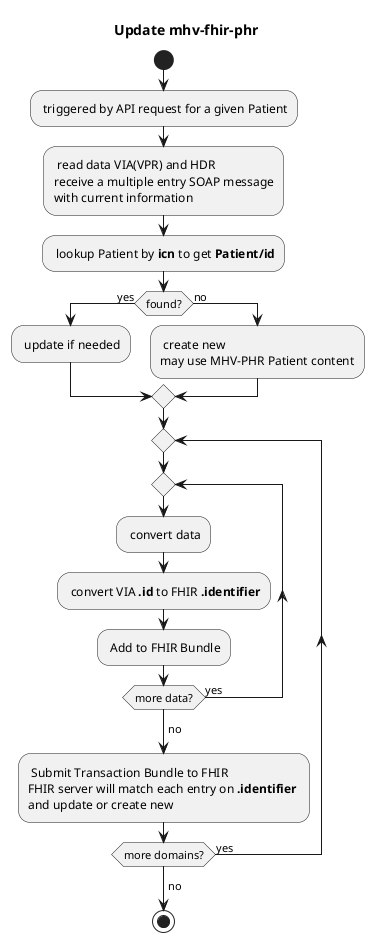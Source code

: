 @startuml
title Update mhv-fhir-phr


start
: triggered by API request for a given Patient;

: read data VIA(VPR) and HDR
receive a multiple entry SOAP message
with current information;

: lookup Patient by **icn** to get **Patient/id**;
if (found?) then (yes)
  : update if needed;
else (no)
  : create new
  may use MHV-PHR Patient content;
endif 

repeat 
  repeat
    : convert data;
    : convert VIA **.id** to FHIR **.identifier**;
    : Add to FHIR Bundle;
  repeat while (more data?) is (yes)
  ->no;
  : Submit Transaction Bundle to FHIR
  FHIR server will match each entry on **.identifier** 
  and update or create new;

repeat while (more domains?) is (yes)
->no;


stop

@enduml
